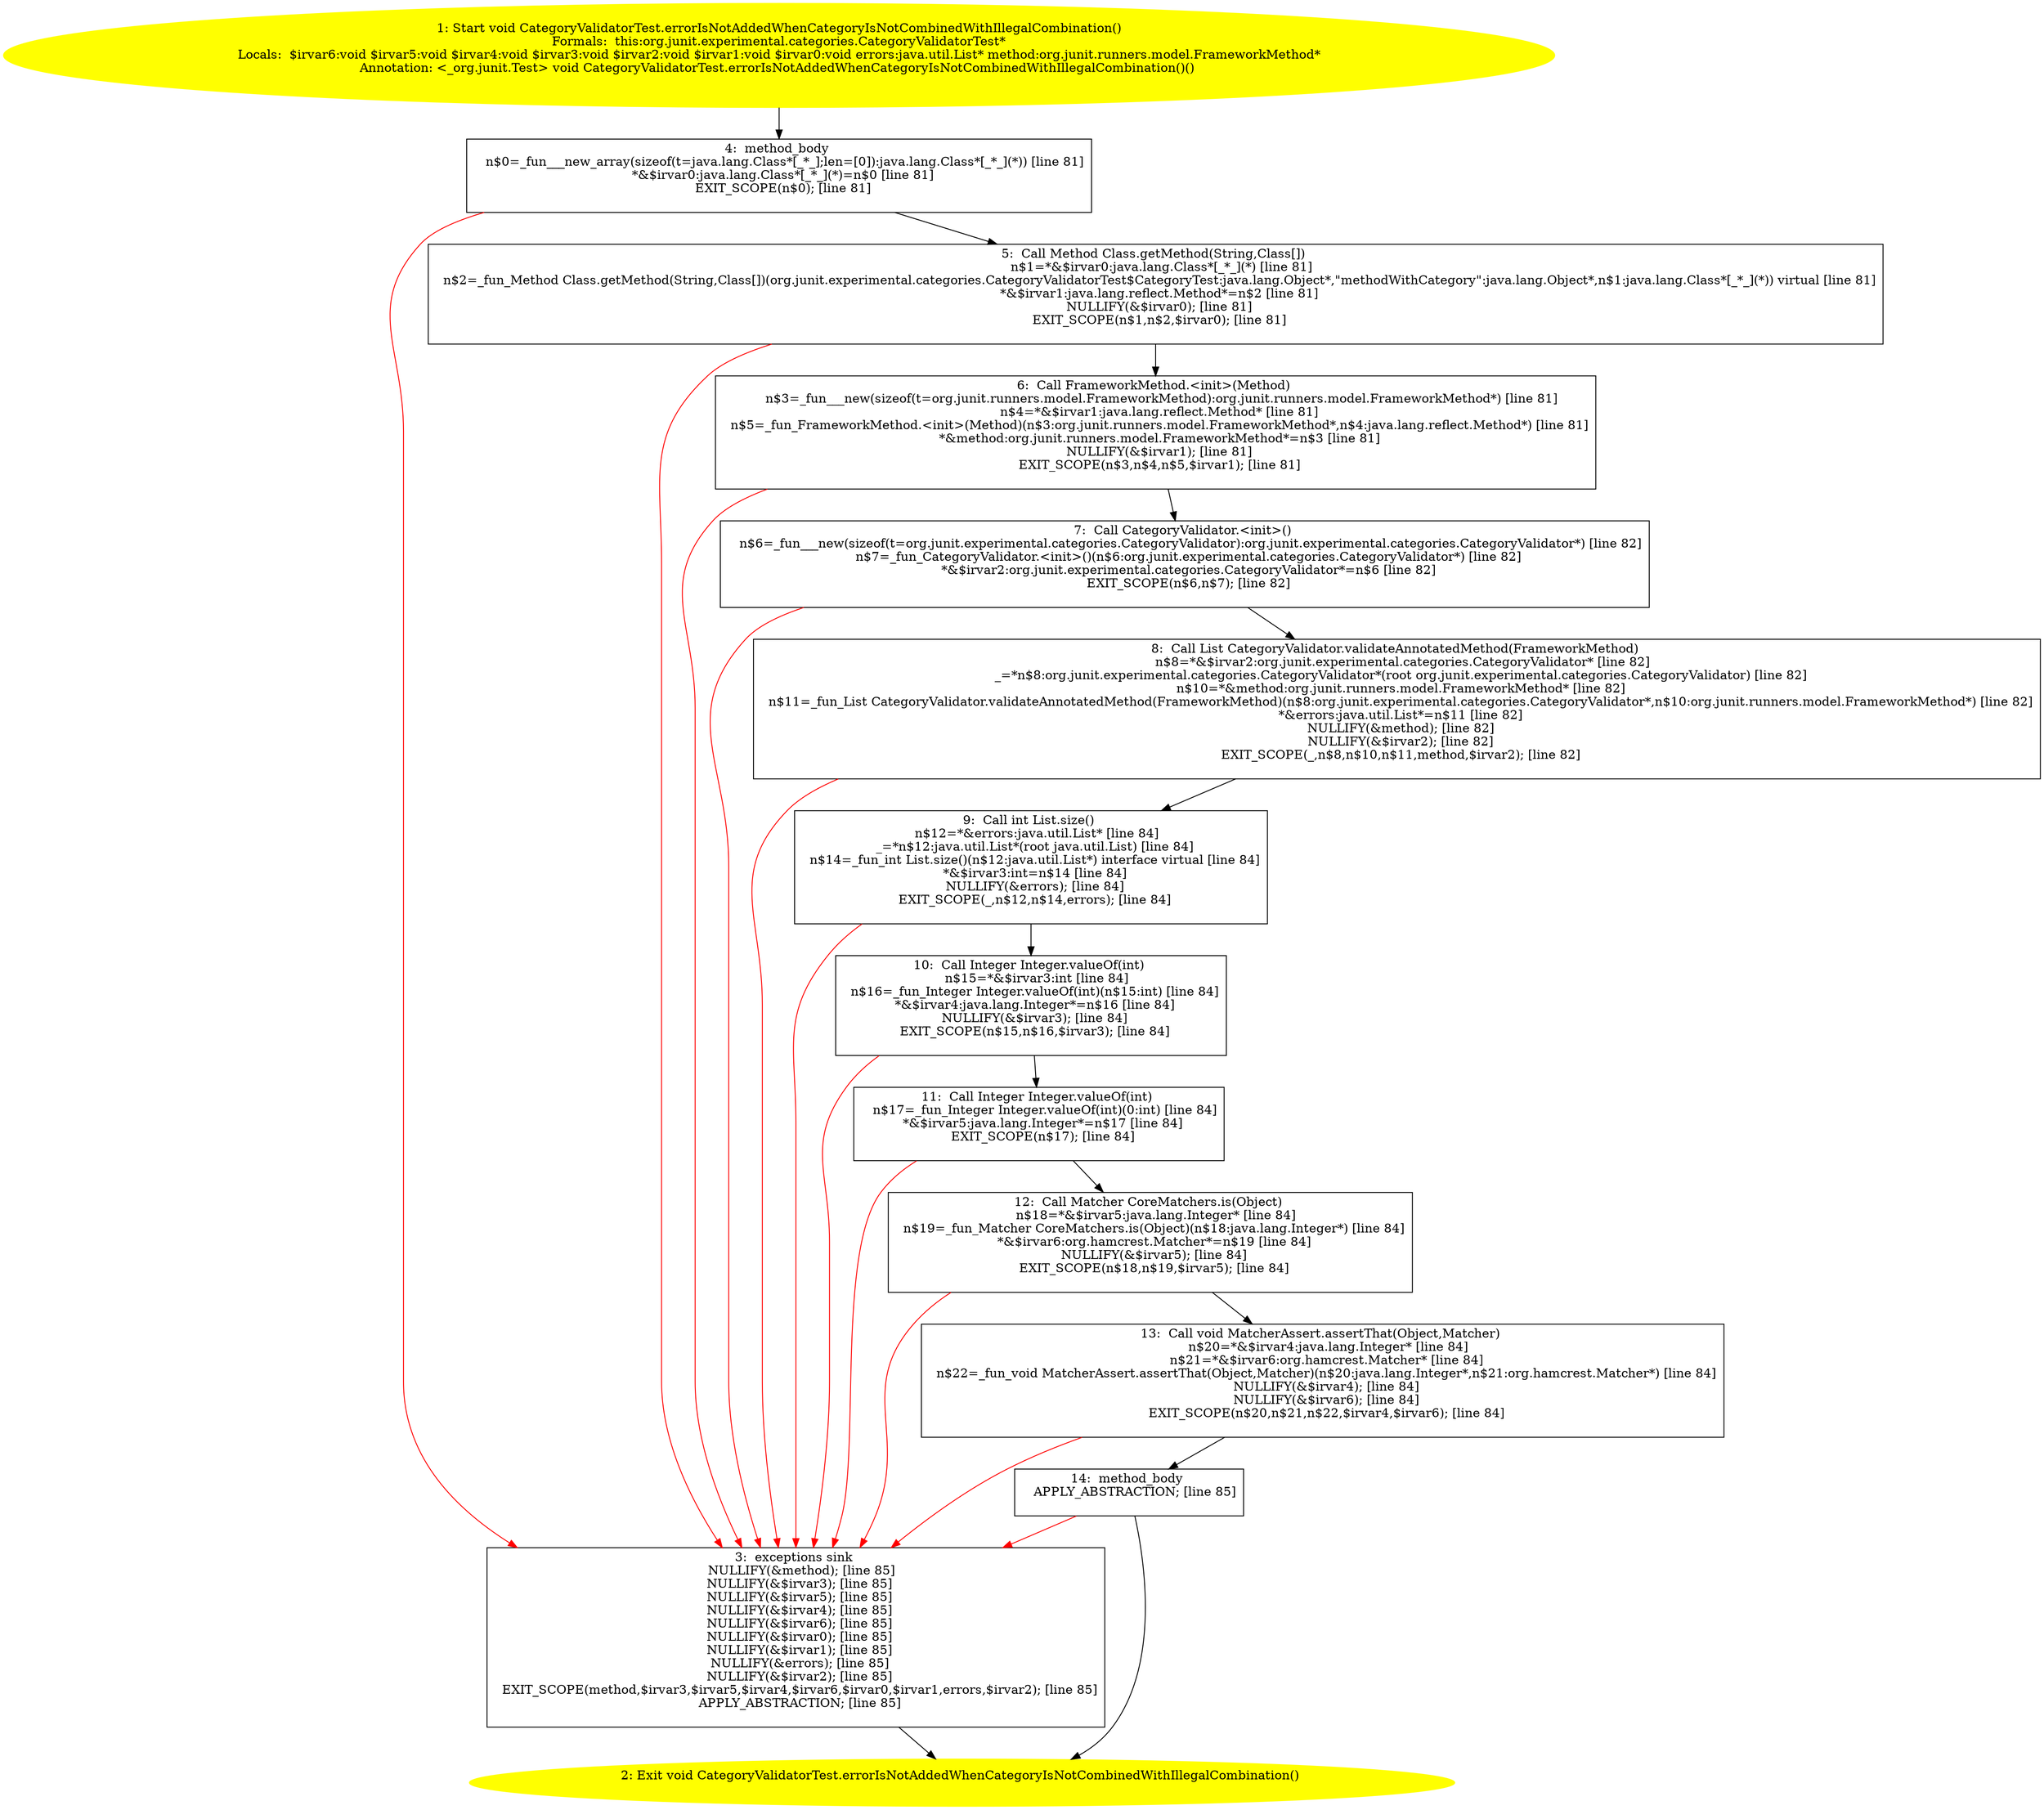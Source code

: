 /* @generated */
digraph cfg {
"org.junit.experimental.categories.CategoryValidatorTest.errorIsNotAddedWhenCategoryIsNotCombinedWith.aed04354c1746da712a8cd0d5b471052_1" [label="1: Start void CategoryValidatorTest.errorIsNotAddedWhenCategoryIsNotCombinedWithIllegalCombination()\nFormals:  this:org.junit.experimental.categories.CategoryValidatorTest*\nLocals:  $irvar6:void $irvar5:void $irvar4:void $irvar3:void $irvar2:void $irvar1:void $irvar0:void errors:java.util.List* method:org.junit.runners.model.FrameworkMethod*\nAnnotation: <_org.junit.Test> void CategoryValidatorTest.errorIsNotAddedWhenCategoryIsNotCombinedWithIllegalCombination()() \n  " color=yellow style=filled]
	

	 "org.junit.experimental.categories.CategoryValidatorTest.errorIsNotAddedWhenCategoryIsNotCombinedWith.aed04354c1746da712a8cd0d5b471052_1" -> "org.junit.experimental.categories.CategoryValidatorTest.errorIsNotAddedWhenCategoryIsNotCombinedWith.aed04354c1746da712a8cd0d5b471052_4" ;
"org.junit.experimental.categories.CategoryValidatorTest.errorIsNotAddedWhenCategoryIsNotCombinedWith.aed04354c1746da712a8cd0d5b471052_2" [label="2: Exit void CategoryValidatorTest.errorIsNotAddedWhenCategoryIsNotCombinedWithIllegalCombination() \n  " color=yellow style=filled]
	

"org.junit.experimental.categories.CategoryValidatorTest.errorIsNotAddedWhenCategoryIsNotCombinedWith.aed04354c1746da712a8cd0d5b471052_3" [label="3:  exceptions sink \n   NULLIFY(&method); [line 85]\n  NULLIFY(&$irvar3); [line 85]\n  NULLIFY(&$irvar5); [line 85]\n  NULLIFY(&$irvar4); [line 85]\n  NULLIFY(&$irvar6); [line 85]\n  NULLIFY(&$irvar0); [line 85]\n  NULLIFY(&$irvar1); [line 85]\n  NULLIFY(&errors); [line 85]\n  NULLIFY(&$irvar2); [line 85]\n  EXIT_SCOPE(method,$irvar3,$irvar5,$irvar4,$irvar6,$irvar0,$irvar1,errors,$irvar2); [line 85]\n  APPLY_ABSTRACTION; [line 85]\n " shape="box"]
	

	 "org.junit.experimental.categories.CategoryValidatorTest.errorIsNotAddedWhenCategoryIsNotCombinedWith.aed04354c1746da712a8cd0d5b471052_3" -> "org.junit.experimental.categories.CategoryValidatorTest.errorIsNotAddedWhenCategoryIsNotCombinedWith.aed04354c1746da712a8cd0d5b471052_2" ;
"org.junit.experimental.categories.CategoryValidatorTest.errorIsNotAddedWhenCategoryIsNotCombinedWith.aed04354c1746da712a8cd0d5b471052_4" [label="4:  method_body \n   n$0=_fun___new_array(sizeof(t=java.lang.Class*[_*_];len=[0]):java.lang.Class*[_*_](*)) [line 81]\n  *&$irvar0:java.lang.Class*[_*_](*)=n$0 [line 81]\n  EXIT_SCOPE(n$0); [line 81]\n " shape="box"]
	

	 "org.junit.experimental.categories.CategoryValidatorTest.errorIsNotAddedWhenCategoryIsNotCombinedWith.aed04354c1746da712a8cd0d5b471052_4" -> "org.junit.experimental.categories.CategoryValidatorTest.errorIsNotAddedWhenCategoryIsNotCombinedWith.aed04354c1746da712a8cd0d5b471052_5" ;
	 "org.junit.experimental.categories.CategoryValidatorTest.errorIsNotAddedWhenCategoryIsNotCombinedWith.aed04354c1746da712a8cd0d5b471052_4" -> "org.junit.experimental.categories.CategoryValidatorTest.errorIsNotAddedWhenCategoryIsNotCombinedWith.aed04354c1746da712a8cd0d5b471052_3" [color="red" ];
"org.junit.experimental.categories.CategoryValidatorTest.errorIsNotAddedWhenCategoryIsNotCombinedWith.aed04354c1746da712a8cd0d5b471052_5" [label="5:  Call Method Class.getMethod(String,Class[]) \n   n$1=*&$irvar0:java.lang.Class*[_*_](*) [line 81]\n  n$2=_fun_Method Class.getMethod(String,Class[])(org.junit.experimental.categories.CategoryValidatorTest$CategoryTest:java.lang.Object*,\"methodWithCategory\":java.lang.Object*,n$1:java.lang.Class*[_*_](*)) virtual [line 81]\n  *&$irvar1:java.lang.reflect.Method*=n$2 [line 81]\n  NULLIFY(&$irvar0); [line 81]\n  EXIT_SCOPE(n$1,n$2,$irvar0); [line 81]\n " shape="box"]
	

	 "org.junit.experimental.categories.CategoryValidatorTest.errorIsNotAddedWhenCategoryIsNotCombinedWith.aed04354c1746da712a8cd0d5b471052_5" -> "org.junit.experimental.categories.CategoryValidatorTest.errorIsNotAddedWhenCategoryIsNotCombinedWith.aed04354c1746da712a8cd0d5b471052_6" ;
	 "org.junit.experimental.categories.CategoryValidatorTest.errorIsNotAddedWhenCategoryIsNotCombinedWith.aed04354c1746da712a8cd0d5b471052_5" -> "org.junit.experimental.categories.CategoryValidatorTest.errorIsNotAddedWhenCategoryIsNotCombinedWith.aed04354c1746da712a8cd0d5b471052_3" [color="red" ];
"org.junit.experimental.categories.CategoryValidatorTest.errorIsNotAddedWhenCategoryIsNotCombinedWith.aed04354c1746da712a8cd0d5b471052_6" [label="6:  Call FrameworkMethod.<init>(Method) \n   n$3=_fun___new(sizeof(t=org.junit.runners.model.FrameworkMethod):org.junit.runners.model.FrameworkMethod*) [line 81]\n  n$4=*&$irvar1:java.lang.reflect.Method* [line 81]\n  n$5=_fun_FrameworkMethod.<init>(Method)(n$3:org.junit.runners.model.FrameworkMethod*,n$4:java.lang.reflect.Method*) [line 81]\n  *&method:org.junit.runners.model.FrameworkMethod*=n$3 [line 81]\n  NULLIFY(&$irvar1); [line 81]\n  EXIT_SCOPE(n$3,n$4,n$5,$irvar1); [line 81]\n " shape="box"]
	

	 "org.junit.experimental.categories.CategoryValidatorTest.errorIsNotAddedWhenCategoryIsNotCombinedWith.aed04354c1746da712a8cd0d5b471052_6" -> "org.junit.experimental.categories.CategoryValidatorTest.errorIsNotAddedWhenCategoryIsNotCombinedWith.aed04354c1746da712a8cd0d5b471052_7" ;
	 "org.junit.experimental.categories.CategoryValidatorTest.errorIsNotAddedWhenCategoryIsNotCombinedWith.aed04354c1746da712a8cd0d5b471052_6" -> "org.junit.experimental.categories.CategoryValidatorTest.errorIsNotAddedWhenCategoryIsNotCombinedWith.aed04354c1746da712a8cd0d5b471052_3" [color="red" ];
"org.junit.experimental.categories.CategoryValidatorTest.errorIsNotAddedWhenCategoryIsNotCombinedWith.aed04354c1746da712a8cd0d5b471052_7" [label="7:  Call CategoryValidator.<init>() \n   n$6=_fun___new(sizeof(t=org.junit.experimental.categories.CategoryValidator):org.junit.experimental.categories.CategoryValidator*) [line 82]\n  n$7=_fun_CategoryValidator.<init>()(n$6:org.junit.experimental.categories.CategoryValidator*) [line 82]\n  *&$irvar2:org.junit.experimental.categories.CategoryValidator*=n$6 [line 82]\n  EXIT_SCOPE(n$6,n$7); [line 82]\n " shape="box"]
	

	 "org.junit.experimental.categories.CategoryValidatorTest.errorIsNotAddedWhenCategoryIsNotCombinedWith.aed04354c1746da712a8cd0d5b471052_7" -> "org.junit.experimental.categories.CategoryValidatorTest.errorIsNotAddedWhenCategoryIsNotCombinedWith.aed04354c1746da712a8cd0d5b471052_8" ;
	 "org.junit.experimental.categories.CategoryValidatorTest.errorIsNotAddedWhenCategoryIsNotCombinedWith.aed04354c1746da712a8cd0d5b471052_7" -> "org.junit.experimental.categories.CategoryValidatorTest.errorIsNotAddedWhenCategoryIsNotCombinedWith.aed04354c1746da712a8cd0d5b471052_3" [color="red" ];
"org.junit.experimental.categories.CategoryValidatorTest.errorIsNotAddedWhenCategoryIsNotCombinedWith.aed04354c1746da712a8cd0d5b471052_8" [label="8:  Call List CategoryValidator.validateAnnotatedMethod(FrameworkMethod) \n   n$8=*&$irvar2:org.junit.experimental.categories.CategoryValidator* [line 82]\n  _=*n$8:org.junit.experimental.categories.CategoryValidator*(root org.junit.experimental.categories.CategoryValidator) [line 82]\n  n$10=*&method:org.junit.runners.model.FrameworkMethod* [line 82]\n  n$11=_fun_List CategoryValidator.validateAnnotatedMethod(FrameworkMethod)(n$8:org.junit.experimental.categories.CategoryValidator*,n$10:org.junit.runners.model.FrameworkMethod*) [line 82]\n  *&errors:java.util.List*=n$11 [line 82]\n  NULLIFY(&method); [line 82]\n  NULLIFY(&$irvar2); [line 82]\n  EXIT_SCOPE(_,n$8,n$10,n$11,method,$irvar2); [line 82]\n " shape="box"]
	

	 "org.junit.experimental.categories.CategoryValidatorTest.errorIsNotAddedWhenCategoryIsNotCombinedWith.aed04354c1746da712a8cd0d5b471052_8" -> "org.junit.experimental.categories.CategoryValidatorTest.errorIsNotAddedWhenCategoryIsNotCombinedWith.aed04354c1746da712a8cd0d5b471052_9" ;
	 "org.junit.experimental.categories.CategoryValidatorTest.errorIsNotAddedWhenCategoryIsNotCombinedWith.aed04354c1746da712a8cd0d5b471052_8" -> "org.junit.experimental.categories.CategoryValidatorTest.errorIsNotAddedWhenCategoryIsNotCombinedWith.aed04354c1746da712a8cd0d5b471052_3" [color="red" ];
"org.junit.experimental.categories.CategoryValidatorTest.errorIsNotAddedWhenCategoryIsNotCombinedWith.aed04354c1746da712a8cd0d5b471052_9" [label="9:  Call int List.size() \n   n$12=*&errors:java.util.List* [line 84]\n  _=*n$12:java.util.List*(root java.util.List) [line 84]\n  n$14=_fun_int List.size()(n$12:java.util.List*) interface virtual [line 84]\n  *&$irvar3:int=n$14 [line 84]\n  NULLIFY(&errors); [line 84]\n  EXIT_SCOPE(_,n$12,n$14,errors); [line 84]\n " shape="box"]
	

	 "org.junit.experimental.categories.CategoryValidatorTest.errorIsNotAddedWhenCategoryIsNotCombinedWith.aed04354c1746da712a8cd0d5b471052_9" -> "org.junit.experimental.categories.CategoryValidatorTest.errorIsNotAddedWhenCategoryIsNotCombinedWith.aed04354c1746da712a8cd0d5b471052_10" ;
	 "org.junit.experimental.categories.CategoryValidatorTest.errorIsNotAddedWhenCategoryIsNotCombinedWith.aed04354c1746da712a8cd0d5b471052_9" -> "org.junit.experimental.categories.CategoryValidatorTest.errorIsNotAddedWhenCategoryIsNotCombinedWith.aed04354c1746da712a8cd0d5b471052_3" [color="red" ];
"org.junit.experimental.categories.CategoryValidatorTest.errorIsNotAddedWhenCategoryIsNotCombinedWith.aed04354c1746da712a8cd0d5b471052_10" [label="10:  Call Integer Integer.valueOf(int) \n   n$15=*&$irvar3:int [line 84]\n  n$16=_fun_Integer Integer.valueOf(int)(n$15:int) [line 84]\n  *&$irvar4:java.lang.Integer*=n$16 [line 84]\n  NULLIFY(&$irvar3); [line 84]\n  EXIT_SCOPE(n$15,n$16,$irvar3); [line 84]\n " shape="box"]
	

	 "org.junit.experimental.categories.CategoryValidatorTest.errorIsNotAddedWhenCategoryIsNotCombinedWith.aed04354c1746da712a8cd0d5b471052_10" -> "org.junit.experimental.categories.CategoryValidatorTest.errorIsNotAddedWhenCategoryIsNotCombinedWith.aed04354c1746da712a8cd0d5b471052_11" ;
	 "org.junit.experimental.categories.CategoryValidatorTest.errorIsNotAddedWhenCategoryIsNotCombinedWith.aed04354c1746da712a8cd0d5b471052_10" -> "org.junit.experimental.categories.CategoryValidatorTest.errorIsNotAddedWhenCategoryIsNotCombinedWith.aed04354c1746da712a8cd0d5b471052_3" [color="red" ];
"org.junit.experimental.categories.CategoryValidatorTest.errorIsNotAddedWhenCategoryIsNotCombinedWith.aed04354c1746da712a8cd0d5b471052_11" [label="11:  Call Integer Integer.valueOf(int) \n   n$17=_fun_Integer Integer.valueOf(int)(0:int) [line 84]\n  *&$irvar5:java.lang.Integer*=n$17 [line 84]\n  EXIT_SCOPE(n$17); [line 84]\n " shape="box"]
	

	 "org.junit.experimental.categories.CategoryValidatorTest.errorIsNotAddedWhenCategoryIsNotCombinedWith.aed04354c1746da712a8cd0d5b471052_11" -> "org.junit.experimental.categories.CategoryValidatorTest.errorIsNotAddedWhenCategoryIsNotCombinedWith.aed04354c1746da712a8cd0d5b471052_12" ;
	 "org.junit.experimental.categories.CategoryValidatorTest.errorIsNotAddedWhenCategoryIsNotCombinedWith.aed04354c1746da712a8cd0d5b471052_11" -> "org.junit.experimental.categories.CategoryValidatorTest.errorIsNotAddedWhenCategoryIsNotCombinedWith.aed04354c1746da712a8cd0d5b471052_3" [color="red" ];
"org.junit.experimental.categories.CategoryValidatorTest.errorIsNotAddedWhenCategoryIsNotCombinedWith.aed04354c1746da712a8cd0d5b471052_12" [label="12:  Call Matcher CoreMatchers.is(Object) \n   n$18=*&$irvar5:java.lang.Integer* [line 84]\n  n$19=_fun_Matcher CoreMatchers.is(Object)(n$18:java.lang.Integer*) [line 84]\n  *&$irvar6:org.hamcrest.Matcher*=n$19 [line 84]\n  NULLIFY(&$irvar5); [line 84]\n  EXIT_SCOPE(n$18,n$19,$irvar5); [line 84]\n " shape="box"]
	

	 "org.junit.experimental.categories.CategoryValidatorTest.errorIsNotAddedWhenCategoryIsNotCombinedWith.aed04354c1746da712a8cd0d5b471052_12" -> "org.junit.experimental.categories.CategoryValidatorTest.errorIsNotAddedWhenCategoryIsNotCombinedWith.aed04354c1746da712a8cd0d5b471052_13" ;
	 "org.junit.experimental.categories.CategoryValidatorTest.errorIsNotAddedWhenCategoryIsNotCombinedWith.aed04354c1746da712a8cd0d5b471052_12" -> "org.junit.experimental.categories.CategoryValidatorTest.errorIsNotAddedWhenCategoryIsNotCombinedWith.aed04354c1746da712a8cd0d5b471052_3" [color="red" ];
"org.junit.experimental.categories.CategoryValidatorTest.errorIsNotAddedWhenCategoryIsNotCombinedWith.aed04354c1746da712a8cd0d5b471052_13" [label="13:  Call void MatcherAssert.assertThat(Object,Matcher) \n   n$20=*&$irvar4:java.lang.Integer* [line 84]\n  n$21=*&$irvar6:org.hamcrest.Matcher* [line 84]\n  n$22=_fun_void MatcherAssert.assertThat(Object,Matcher)(n$20:java.lang.Integer*,n$21:org.hamcrest.Matcher*) [line 84]\n  NULLIFY(&$irvar4); [line 84]\n  NULLIFY(&$irvar6); [line 84]\n  EXIT_SCOPE(n$20,n$21,n$22,$irvar4,$irvar6); [line 84]\n " shape="box"]
	

	 "org.junit.experimental.categories.CategoryValidatorTest.errorIsNotAddedWhenCategoryIsNotCombinedWith.aed04354c1746da712a8cd0d5b471052_13" -> "org.junit.experimental.categories.CategoryValidatorTest.errorIsNotAddedWhenCategoryIsNotCombinedWith.aed04354c1746da712a8cd0d5b471052_14" ;
	 "org.junit.experimental.categories.CategoryValidatorTest.errorIsNotAddedWhenCategoryIsNotCombinedWith.aed04354c1746da712a8cd0d5b471052_13" -> "org.junit.experimental.categories.CategoryValidatorTest.errorIsNotAddedWhenCategoryIsNotCombinedWith.aed04354c1746da712a8cd0d5b471052_3" [color="red" ];
"org.junit.experimental.categories.CategoryValidatorTest.errorIsNotAddedWhenCategoryIsNotCombinedWith.aed04354c1746da712a8cd0d5b471052_14" [label="14:  method_body \n   APPLY_ABSTRACTION; [line 85]\n " shape="box"]
	

	 "org.junit.experimental.categories.CategoryValidatorTest.errorIsNotAddedWhenCategoryIsNotCombinedWith.aed04354c1746da712a8cd0d5b471052_14" -> "org.junit.experimental.categories.CategoryValidatorTest.errorIsNotAddedWhenCategoryIsNotCombinedWith.aed04354c1746da712a8cd0d5b471052_2" ;
	 "org.junit.experimental.categories.CategoryValidatorTest.errorIsNotAddedWhenCategoryIsNotCombinedWith.aed04354c1746da712a8cd0d5b471052_14" -> "org.junit.experimental.categories.CategoryValidatorTest.errorIsNotAddedWhenCategoryIsNotCombinedWith.aed04354c1746da712a8cd0d5b471052_3" [color="red" ];
}
